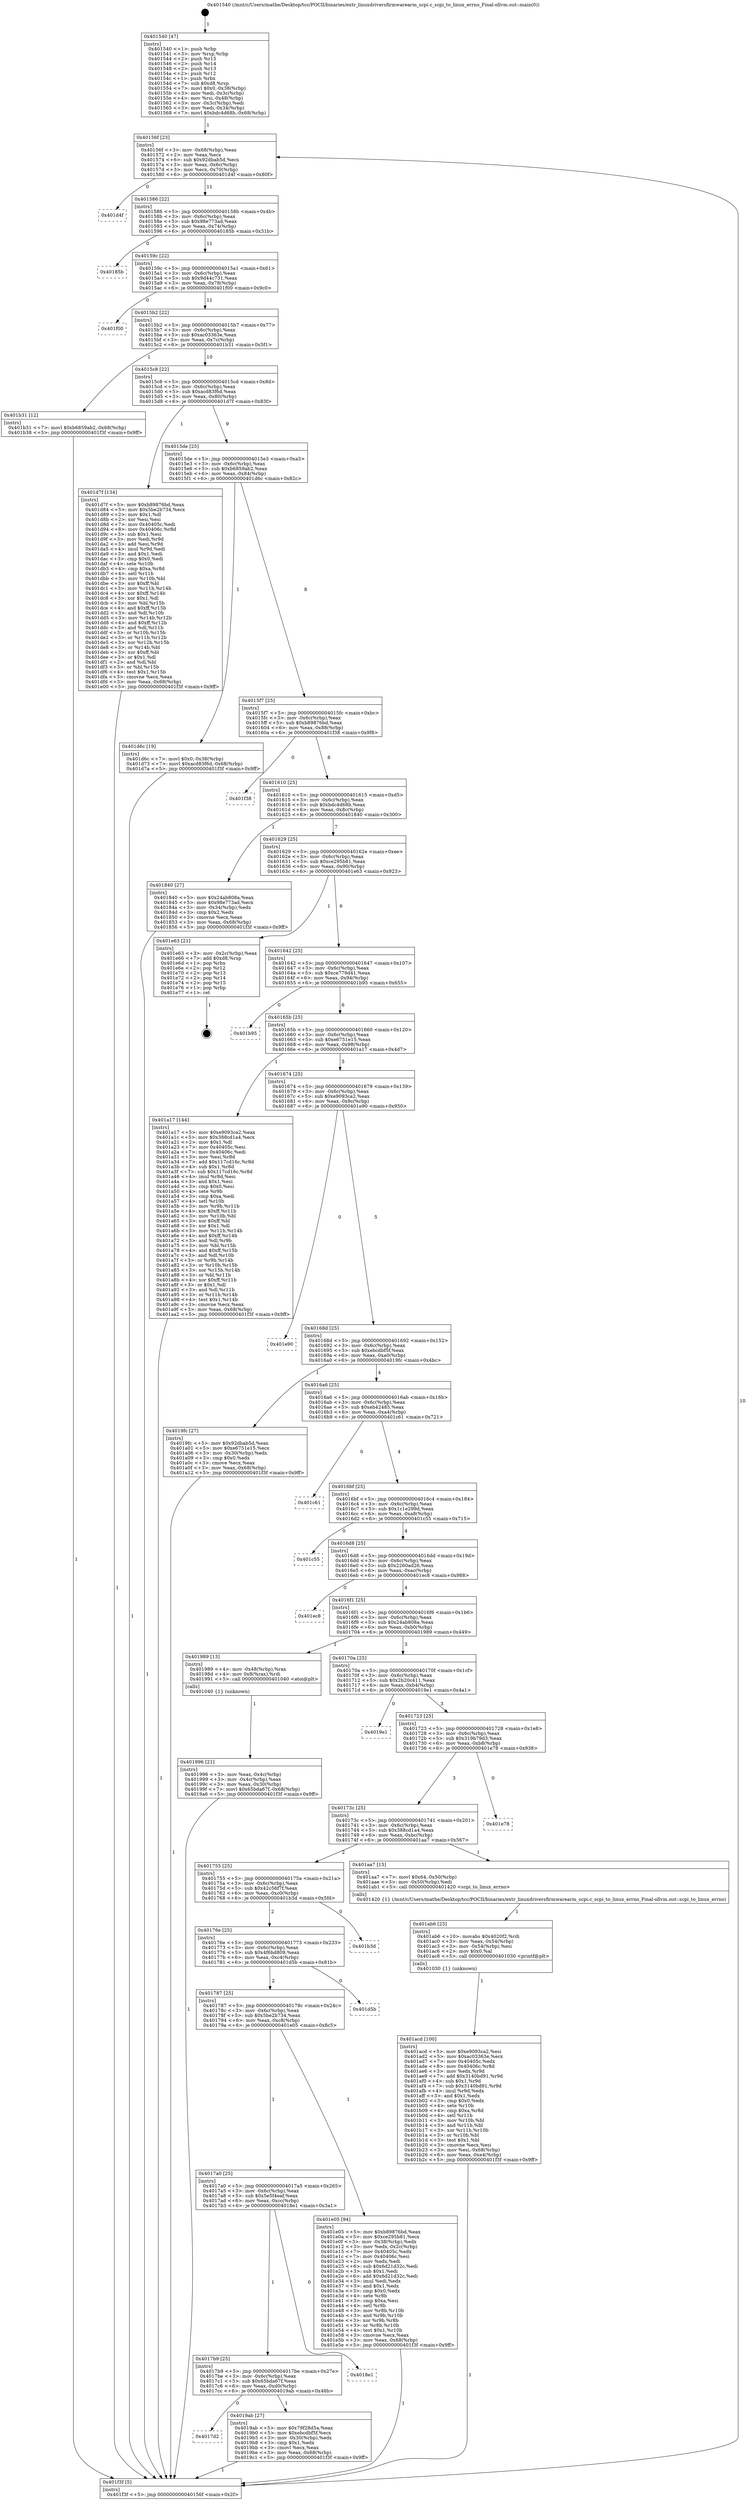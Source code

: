 digraph "0x401540" {
  label = "0x401540 (/mnt/c/Users/mathe/Desktop/tcc/POCII/binaries/extr_linuxdriversfirmwarearm_scpi.c_scpi_to_linux_errno_Final-ollvm.out::main(0))"
  labelloc = "t"
  node[shape=record]

  Entry [label="",width=0.3,height=0.3,shape=circle,fillcolor=black,style=filled]
  "0x40156f" [label="{
     0x40156f [23]\l
     | [instrs]\l
     &nbsp;&nbsp;0x40156f \<+3\>: mov -0x68(%rbp),%eax\l
     &nbsp;&nbsp;0x401572 \<+2\>: mov %eax,%ecx\l
     &nbsp;&nbsp;0x401574 \<+6\>: sub $0x92dbab5d,%ecx\l
     &nbsp;&nbsp;0x40157a \<+3\>: mov %eax,-0x6c(%rbp)\l
     &nbsp;&nbsp;0x40157d \<+3\>: mov %ecx,-0x70(%rbp)\l
     &nbsp;&nbsp;0x401580 \<+6\>: je 0000000000401d4f \<main+0x80f\>\l
  }"]
  "0x401d4f" [label="{
     0x401d4f\l
  }", style=dashed]
  "0x401586" [label="{
     0x401586 [22]\l
     | [instrs]\l
     &nbsp;&nbsp;0x401586 \<+5\>: jmp 000000000040158b \<main+0x4b\>\l
     &nbsp;&nbsp;0x40158b \<+3\>: mov -0x6c(%rbp),%eax\l
     &nbsp;&nbsp;0x40158e \<+5\>: sub $0x98e773ad,%eax\l
     &nbsp;&nbsp;0x401593 \<+3\>: mov %eax,-0x74(%rbp)\l
     &nbsp;&nbsp;0x401596 \<+6\>: je 000000000040185b \<main+0x31b\>\l
  }"]
  Exit [label="",width=0.3,height=0.3,shape=circle,fillcolor=black,style=filled,peripheries=2]
  "0x40185b" [label="{
     0x40185b\l
  }", style=dashed]
  "0x40159c" [label="{
     0x40159c [22]\l
     | [instrs]\l
     &nbsp;&nbsp;0x40159c \<+5\>: jmp 00000000004015a1 \<main+0x61\>\l
     &nbsp;&nbsp;0x4015a1 \<+3\>: mov -0x6c(%rbp),%eax\l
     &nbsp;&nbsp;0x4015a4 \<+5\>: sub $0x9d44c731,%eax\l
     &nbsp;&nbsp;0x4015a9 \<+3\>: mov %eax,-0x78(%rbp)\l
     &nbsp;&nbsp;0x4015ac \<+6\>: je 0000000000401f00 \<main+0x9c0\>\l
  }"]
  "0x401acd" [label="{
     0x401acd [100]\l
     | [instrs]\l
     &nbsp;&nbsp;0x401acd \<+5\>: mov $0xe9093ca2,%esi\l
     &nbsp;&nbsp;0x401ad2 \<+5\>: mov $0xac03363e,%ecx\l
     &nbsp;&nbsp;0x401ad7 \<+7\>: mov 0x40405c,%edx\l
     &nbsp;&nbsp;0x401ade \<+8\>: mov 0x40406c,%r8d\l
     &nbsp;&nbsp;0x401ae6 \<+3\>: mov %edx,%r9d\l
     &nbsp;&nbsp;0x401ae9 \<+7\>: add $0x3140bd91,%r9d\l
     &nbsp;&nbsp;0x401af0 \<+4\>: sub $0x1,%r9d\l
     &nbsp;&nbsp;0x401af4 \<+7\>: sub $0x3140bd91,%r9d\l
     &nbsp;&nbsp;0x401afb \<+4\>: imul %r9d,%edx\l
     &nbsp;&nbsp;0x401aff \<+3\>: and $0x1,%edx\l
     &nbsp;&nbsp;0x401b02 \<+3\>: cmp $0x0,%edx\l
     &nbsp;&nbsp;0x401b05 \<+4\>: sete %r10b\l
     &nbsp;&nbsp;0x401b09 \<+4\>: cmp $0xa,%r8d\l
     &nbsp;&nbsp;0x401b0d \<+4\>: setl %r11b\l
     &nbsp;&nbsp;0x401b11 \<+3\>: mov %r10b,%bl\l
     &nbsp;&nbsp;0x401b14 \<+3\>: and %r11b,%bl\l
     &nbsp;&nbsp;0x401b17 \<+3\>: xor %r11b,%r10b\l
     &nbsp;&nbsp;0x401b1a \<+3\>: or %r10b,%bl\l
     &nbsp;&nbsp;0x401b1d \<+3\>: test $0x1,%bl\l
     &nbsp;&nbsp;0x401b20 \<+3\>: cmovne %ecx,%esi\l
     &nbsp;&nbsp;0x401b23 \<+3\>: mov %esi,-0x68(%rbp)\l
     &nbsp;&nbsp;0x401b26 \<+6\>: mov %eax,-0xe4(%rbp)\l
     &nbsp;&nbsp;0x401b2c \<+5\>: jmp 0000000000401f3f \<main+0x9ff\>\l
  }"]
  "0x401f00" [label="{
     0x401f00\l
  }", style=dashed]
  "0x4015b2" [label="{
     0x4015b2 [22]\l
     | [instrs]\l
     &nbsp;&nbsp;0x4015b2 \<+5\>: jmp 00000000004015b7 \<main+0x77\>\l
     &nbsp;&nbsp;0x4015b7 \<+3\>: mov -0x6c(%rbp),%eax\l
     &nbsp;&nbsp;0x4015ba \<+5\>: sub $0xac03363e,%eax\l
     &nbsp;&nbsp;0x4015bf \<+3\>: mov %eax,-0x7c(%rbp)\l
     &nbsp;&nbsp;0x4015c2 \<+6\>: je 0000000000401b31 \<main+0x5f1\>\l
  }"]
  "0x401ab6" [label="{
     0x401ab6 [23]\l
     | [instrs]\l
     &nbsp;&nbsp;0x401ab6 \<+10\>: movabs $0x4020f2,%rdi\l
     &nbsp;&nbsp;0x401ac0 \<+3\>: mov %eax,-0x54(%rbp)\l
     &nbsp;&nbsp;0x401ac3 \<+3\>: mov -0x54(%rbp),%esi\l
     &nbsp;&nbsp;0x401ac6 \<+2\>: mov $0x0,%al\l
     &nbsp;&nbsp;0x401ac8 \<+5\>: call 0000000000401030 \<printf@plt\>\l
     | [calls]\l
     &nbsp;&nbsp;0x401030 \{1\} (unknown)\l
  }"]
  "0x401b31" [label="{
     0x401b31 [12]\l
     | [instrs]\l
     &nbsp;&nbsp;0x401b31 \<+7\>: movl $0xb6859ab2,-0x68(%rbp)\l
     &nbsp;&nbsp;0x401b38 \<+5\>: jmp 0000000000401f3f \<main+0x9ff\>\l
  }"]
  "0x4015c8" [label="{
     0x4015c8 [22]\l
     | [instrs]\l
     &nbsp;&nbsp;0x4015c8 \<+5\>: jmp 00000000004015cd \<main+0x8d\>\l
     &nbsp;&nbsp;0x4015cd \<+3\>: mov -0x6c(%rbp),%eax\l
     &nbsp;&nbsp;0x4015d0 \<+5\>: sub $0xacd83f6d,%eax\l
     &nbsp;&nbsp;0x4015d5 \<+3\>: mov %eax,-0x80(%rbp)\l
     &nbsp;&nbsp;0x4015d8 \<+6\>: je 0000000000401d7f \<main+0x83f\>\l
  }"]
  "0x4017d2" [label="{
     0x4017d2\l
  }", style=dashed]
  "0x401d7f" [label="{
     0x401d7f [134]\l
     | [instrs]\l
     &nbsp;&nbsp;0x401d7f \<+5\>: mov $0xb89876bd,%eax\l
     &nbsp;&nbsp;0x401d84 \<+5\>: mov $0x5be2b734,%ecx\l
     &nbsp;&nbsp;0x401d89 \<+2\>: mov $0x1,%dl\l
     &nbsp;&nbsp;0x401d8b \<+2\>: xor %esi,%esi\l
     &nbsp;&nbsp;0x401d8d \<+7\>: mov 0x40405c,%edi\l
     &nbsp;&nbsp;0x401d94 \<+8\>: mov 0x40406c,%r8d\l
     &nbsp;&nbsp;0x401d9c \<+3\>: sub $0x1,%esi\l
     &nbsp;&nbsp;0x401d9f \<+3\>: mov %edi,%r9d\l
     &nbsp;&nbsp;0x401da2 \<+3\>: add %esi,%r9d\l
     &nbsp;&nbsp;0x401da5 \<+4\>: imul %r9d,%edi\l
     &nbsp;&nbsp;0x401da9 \<+3\>: and $0x1,%edi\l
     &nbsp;&nbsp;0x401dac \<+3\>: cmp $0x0,%edi\l
     &nbsp;&nbsp;0x401daf \<+4\>: sete %r10b\l
     &nbsp;&nbsp;0x401db3 \<+4\>: cmp $0xa,%r8d\l
     &nbsp;&nbsp;0x401db7 \<+4\>: setl %r11b\l
     &nbsp;&nbsp;0x401dbb \<+3\>: mov %r10b,%bl\l
     &nbsp;&nbsp;0x401dbe \<+3\>: xor $0xff,%bl\l
     &nbsp;&nbsp;0x401dc1 \<+3\>: mov %r11b,%r14b\l
     &nbsp;&nbsp;0x401dc4 \<+4\>: xor $0xff,%r14b\l
     &nbsp;&nbsp;0x401dc8 \<+3\>: xor $0x1,%dl\l
     &nbsp;&nbsp;0x401dcb \<+3\>: mov %bl,%r15b\l
     &nbsp;&nbsp;0x401dce \<+4\>: and $0xff,%r15b\l
     &nbsp;&nbsp;0x401dd2 \<+3\>: and %dl,%r10b\l
     &nbsp;&nbsp;0x401dd5 \<+3\>: mov %r14b,%r12b\l
     &nbsp;&nbsp;0x401dd8 \<+4\>: and $0xff,%r12b\l
     &nbsp;&nbsp;0x401ddc \<+3\>: and %dl,%r11b\l
     &nbsp;&nbsp;0x401ddf \<+3\>: or %r10b,%r15b\l
     &nbsp;&nbsp;0x401de2 \<+3\>: or %r11b,%r12b\l
     &nbsp;&nbsp;0x401de5 \<+3\>: xor %r12b,%r15b\l
     &nbsp;&nbsp;0x401de8 \<+3\>: or %r14b,%bl\l
     &nbsp;&nbsp;0x401deb \<+3\>: xor $0xff,%bl\l
     &nbsp;&nbsp;0x401dee \<+3\>: or $0x1,%dl\l
     &nbsp;&nbsp;0x401df1 \<+2\>: and %dl,%bl\l
     &nbsp;&nbsp;0x401df3 \<+3\>: or %bl,%r15b\l
     &nbsp;&nbsp;0x401df6 \<+4\>: test $0x1,%r15b\l
     &nbsp;&nbsp;0x401dfa \<+3\>: cmovne %ecx,%eax\l
     &nbsp;&nbsp;0x401dfd \<+3\>: mov %eax,-0x68(%rbp)\l
     &nbsp;&nbsp;0x401e00 \<+5\>: jmp 0000000000401f3f \<main+0x9ff\>\l
  }"]
  "0x4015de" [label="{
     0x4015de [25]\l
     | [instrs]\l
     &nbsp;&nbsp;0x4015de \<+5\>: jmp 00000000004015e3 \<main+0xa3\>\l
     &nbsp;&nbsp;0x4015e3 \<+3\>: mov -0x6c(%rbp),%eax\l
     &nbsp;&nbsp;0x4015e6 \<+5\>: sub $0xb6859ab2,%eax\l
     &nbsp;&nbsp;0x4015eb \<+6\>: mov %eax,-0x84(%rbp)\l
     &nbsp;&nbsp;0x4015f1 \<+6\>: je 0000000000401d6c \<main+0x82c\>\l
  }"]
  "0x4019ab" [label="{
     0x4019ab [27]\l
     | [instrs]\l
     &nbsp;&nbsp;0x4019ab \<+5\>: mov $0x79f28d5a,%eax\l
     &nbsp;&nbsp;0x4019b0 \<+5\>: mov $0xebcdbf5f,%ecx\l
     &nbsp;&nbsp;0x4019b5 \<+3\>: mov -0x30(%rbp),%edx\l
     &nbsp;&nbsp;0x4019b8 \<+3\>: cmp $0x1,%edx\l
     &nbsp;&nbsp;0x4019bb \<+3\>: cmovl %ecx,%eax\l
     &nbsp;&nbsp;0x4019be \<+3\>: mov %eax,-0x68(%rbp)\l
     &nbsp;&nbsp;0x4019c1 \<+5\>: jmp 0000000000401f3f \<main+0x9ff\>\l
  }"]
  "0x401d6c" [label="{
     0x401d6c [19]\l
     | [instrs]\l
     &nbsp;&nbsp;0x401d6c \<+7\>: movl $0x0,-0x38(%rbp)\l
     &nbsp;&nbsp;0x401d73 \<+7\>: movl $0xacd83f6d,-0x68(%rbp)\l
     &nbsp;&nbsp;0x401d7a \<+5\>: jmp 0000000000401f3f \<main+0x9ff\>\l
  }"]
  "0x4015f7" [label="{
     0x4015f7 [25]\l
     | [instrs]\l
     &nbsp;&nbsp;0x4015f7 \<+5\>: jmp 00000000004015fc \<main+0xbc\>\l
     &nbsp;&nbsp;0x4015fc \<+3\>: mov -0x6c(%rbp),%eax\l
     &nbsp;&nbsp;0x4015ff \<+5\>: sub $0xb89876bd,%eax\l
     &nbsp;&nbsp;0x401604 \<+6\>: mov %eax,-0x88(%rbp)\l
     &nbsp;&nbsp;0x40160a \<+6\>: je 0000000000401f38 \<main+0x9f8\>\l
  }"]
  "0x4017b9" [label="{
     0x4017b9 [25]\l
     | [instrs]\l
     &nbsp;&nbsp;0x4017b9 \<+5\>: jmp 00000000004017be \<main+0x27e\>\l
     &nbsp;&nbsp;0x4017be \<+3\>: mov -0x6c(%rbp),%eax\l
     &nbsp;&nbsp;0x4017c1 \<+5\>: sub $0x65bda67f,%eax\l
     &nbsp;&nbsp;0x4017c6 \<+6\>: mov %eax,-0xd0(%rbp)\l
     &nbsp;&nbsp;0x4017cc \<+6\>: je 00000000004019ab \<main+0x46b\>\l
  }"]
  "0x401f38" [label="{
     0x401f38\l
  }", style=dashed]
  "0x401610" [label="{
     0x401610 [25]\l
     | [instrs]\l
     &nbsp;&nbsp;0x401610 \<+5\>: jmp 0000000000401615 \<main+0xd5\>\l
     &nbsp;&nbsp;0x401615 \<+3\>: mov -0x6c(%rbp),%eax\l
     &nbsp;&nbsp;0x401618 \<+5\>: sub $0xbdc4d68b,%eax\l
     &nbsp;&nbsp;0x40161d \<+6\>: mov %eax,-0x8c(%rbp)\l
     &nbsp;&nbsp;0x401623 \<+6\>: je 0000000000401840 \<main+0x300\>\l
  }"]
  "0x4018e1" [label="{
     0x4018e1\l
  }", style=dashed]
  "0x401840" [label="{
     0x401840 [27]\l
     | [instrs]\l
     &nbsp;&nbsp;0x401840 \<+5\>: mov $0x24ab808a,%eax\l
     &nbsp;&nbsp;0x401845 \<+5\>: mov $0x98e773ad,%ecx\l
     &nbsp;&nbsp;0x40184a \<+3\>: mov -0x34(%rbp),%edx\l
     &nbsp;&nbsp;0x40184d \<+3\>: cmp $0x2,%edx\l
     &nbsp;&nbsp;0x401850 \<+3\>: cmovne %ecx,%eax\l
     &nbsp;&nbsp;0x401853 \<+3\>: mov %eax,-0x68(%rbp)\l
     &nbsp;&nbsp;0x401856 \<+5\>: jmp 0000000000401f3f \<main+0x9ff\>\l
  }"]
  "0x401629" [label="{
     0x401629 [25]\l
     | [instrs]\l
     &nbsp;&nbsp;0x401629 \<+5\>: jmp 000000000040162e \<main+0xee\>\l
     &nbsp;&nbsp;0x40162e \<+3\>: mov -0x6c(%rbp),%eax\l
     &nbsp;&nbsp;0x401631 \<+5\>: sub $0xce295b81,%eax\l
     &nbsp;&nbsp;0x401636 \<+6\>: mov %eax,-0x90(%rbp)\l
     &nbsp;&nbsp;0x40163c \<+6\>: je 0000000000401e63 \<main+0x923\>\l
  }"]
  "0x401f3f" [label="{
     0x401f3f [5]\l
     | [instrs]\l
     &nbsp;&nbsp;0x401f3f \<+5\>: jmp 000000000040156f \<main+0x2f\>\l
  }"]
  "0x401540" [label="{
     0x401540 [47]\l
     | [instrs]\l
     &nbsp;&nbsp;0x401540 \<+1\>: push %rbp\l
     &nbsp;&nbsp;0x401541 \<+3\>: mov %rsp,%rbp\l
     &nbsp;&nbsp;0x401544 \<+2\>: push %r15\l
     &nbsp;&nbsp;0x401546 \<+2\>: push %r14\l
     &nbsp;&nbsp;0x401548 \<+2\>: push %r13\l
     &nbsp;&nbsp;0x40154a \<+2\>: push %r12\l
     &nbsp;&nbsp;0x40154c \<+1\>: push %rbx\l
     &nbsp;&nbsp;0x40154d \<+7\>: sub $0xd8,%rsp\l
     &nbsp;&nbsp;0x401554 \<+7\>: movl $0x0,-0x38(%rbp)\l
     &nbsp;&nbsp;0x40155b \<+3\>: mov %edi,-0x3c(%rbp)\l
     &nbsp;&nbsp;0x40155e \<+4\>: mov %rsi,-0x48(%rbp)\l
     &nbsp;&nbsp;0x401562 \<+3\>: mov -0x3c(%rbp),%edi\l
     &nbsp;&nbsp;0x401565 \<+3\>: mov %edi,-0x34(%rbp)\l
     &nbsp;&nbsp;0x401568 \<+7\>: movl $0xbdc4d68b,-0x68(%rbp)\l
  }"]
  "0x4017a0" [label="{
     0x4017a0 [25]\l
     | [instrs]\l
     &nbsp;&nbsp;0x4017a0 \<+5\>: jmp 00000000004017a5 \<main+0x265\>\l
     &nbsp;&nbsp;0x4017a5 \<+3\>: mov -0x6c(%rbp),%eax\l
     &nbsp;&nbsp;0x4017a8 \<+5\>: sub $0x5e5f4eaf,%eax\l
     &nbsp;&nbsp;0x4017ad \<+6\>: mov %eax,-0xcc(%rbp)\l
     &nbsp;&nbsp;0x4017b3 \<+6\>: je 00000000004018e1 \<main+0x3a1\>\l
  }"]
  "0x401e63" [label="{
     0x401e63 [21]\l
     | [instrs]\l
     &nbsp;&nbsp;0x401e63 \<+3\>: mov -0x2c(%rbp),%eax\l
     &nbsp;&nbsp;0x401e66 \<+7\>: add $0xd8,%rsp\l
     &nbsp;&nbsp;0x401e6d \<+1\>: pop %rbx\l
     &nbsp;&nbsp;0x401e6e \<+2\>: pop %r12\l
     &nbsp;&nbsp;0x401e70 \<+2\>: pop %r13\l
     &nbsp;&nbsp;0x401e72 \<+2\>: pop %r14\l
     &nbsp;&nbsp;0x401e74 \<+2\>: pop %r15\l
     &nbsp;&nbsp;0x401e76 \<+1\>: pop %rbp\l
     &nbsp;&nbsp;0x401e77 \<+1\>: ret\l
  }"]
  "0x401642" [label="{
     0x401642 [25]\l
     | [instrs]\l
     &nbsp;&nbsp;0x401642 \<+5\>: jmp 0000000000401647 \<main+0x107\>\l
     &nbsp;&nbsp;0x401647 \<+3\>: mov -0x6c(%rbp),%eax\l
     &nbsp;&nbsp;0x40164a \<+5\>: sub $0xce779d41,%eax\l
     &nbsp;&nbsp;0x40164f \<+6\>: mov %eax,-0x94(%rbp)\l
     &nbsp;&nbsp;0x401655 \<+6\>: je 0000000000401b95 \<main+0x655\>\l
  }"]
  "0x401e05" [label="{
     0x401e05 [94]\l
     | [instrs]\l
     &nbsp;&nbsp;0x401e05 \<+5\>: mov $0xb89876bd,%eax\l
     &nbsp;&nbsp;0x401e0a \<+5\>: mov $0xce295b81,%ecx\l
     &nbsp;&nbsp;0x401e0f \<+3\>: mov -0x38(%rbp),%edx\l
     &nbsp;&nbsp;0x401e12 \<+3\>: mov %edx,-0x2c(%rbp)\l
     &nbsp;&nbsp;0x401e15 \<+7\>: mov 0x40405c,%edx\l
     &nbsp;&nbsp;0x401e1c \<+7\>: mov 0x40406c,%esi\l
     &nbsp;&nbsp;0x401e23 \<+2\>: mov %edx,%edi\l
     &nbsp;&nbsp;0x401e25 \<+6\>: sub $0x6d21d32c,%edi\l
     &nbsp;&nbsp;0x401e2b \<+3\>: sub $0x1,%edi\l
     &nbsp;&nbsp;0x401e2e \<+6\>: add $0x6d21d32c,%edi\l
     &nbsp;&nbsp;0x401e34 \<+3\>: imul %edi,%edx\l
     &nbsp;&nbsp;0x401e37 \<+3\>: and $0x1,%edx\l
     &nbsp;&nbsp;0x401e3a \<+3\>: cmp $0x0,%edx\l
     &nbsp;&nbsp;0x401e3d \<+4\>: sete %r8b\l
     &nbsp;&nbsp;0x401e41 \<+3\>: cmp $0xa,%esi\l
     &nbsp;&nbsp;0x401e44 \<+4\>: setl %r9b\l
     &nbsp;&nbsp;0x401e48 \<+3\>: mov %r8b,%r10b\l
     &nbsp;&nbsp;0x401e4b \<+3\>: and %r9b,%r10b\l
     &nbsp;&nbsp;0x401e4e \<+3\>: xor %r9b,%r8b\l
     &nbsp;&nbsp;0x401e51 \<+3\>: or %r8b,%r10b\l
     &nbsp;&nbsp;0x401e54 \<+4\>: test $0x1,%r10b\l
     &nbsp;&nbsp;0x401e58 \<+3\>: cmovne %ecx,%eax\l
     &nbsp;&nbsp;0x401e5b \<+3\>: mov %eax,-0x68(%rbp)\l
     &nbsp;&nbsp;0x401e5e \<+5\>: jmp 0000000000401f3f \<main+0x9ff\>\l
  }"]
  "0x401b95" [label="{
     0x401b95\l
  }", style=dashed]
  "0x40165b" [label="{
     0x40165b [25]\l
     | [instrs]\l
     &nbsp;&nbsp;0x40165b \<+5\>: jmp 0000000000401660 \<main+0x120\>\l
     &nbsp;&nbsp;0x401660 \<+3\>: mov -0x6c(%rbp),%eax\l
     &nbsp;&nbsp;0x401663 \<+5\>: sub $0xe6751e15,%eax\l
     &nbsp;&nbsp;0x401668 \<+6\>: mov %eax,-0x98(%rbp)\l
     &nbsp;&nbsp;0x40166e \<+6\>: je 0000000000401a17 \<main+0x4d7\>\l
  }"]
  "0x401787" [label="{
     0x401787 [25]\l
     | [instrs]\l
     &nbsp;&nbsp;0x401787 \<+5\>: jmp 000000000040178c \<main+0x24c\>\l
     &nbsp;&nbsp;0x40178c \<+3\>: mov -0x6c(%rbp),%eax\l
     &nbsp;&nbsp;0x40178f \<+5\>: sub $0x5be2b734,%eax\l
     &nbsp;&nbsp;0x401794 \<+6\>: mov %eax,-0xc8(%rbp)\l
     &nbsp;&nbsp;0x40179a \<+6\>: je 0000000000401e05 \<main+0x8c5\>\l
  }"]
  "0x401a17" [label="{
     0x401a17 [144]\l
     | [instrs]\l
     &nbsp;&nbsp;0x401a17 \<+5\>: mov $0xe9093ca2,%eax\l
     &nbsp;&nbsp;0x401a1c \<+5\>: mov $0x388cd1a4,%ecx\l
     &nbsp;&nbsp;0x401a21 \<+2\>: mov $0x1,%dl\l
     &nbsp;&nbsp;0x401a23 \<+7\>: mov 0x40405c,%esi\l
     &nbsp;&nbsp;0x401a2a \<+7\>: mov 0x40406c,%edi\l
     &nbsp;&nbsp;0x401a31 \<+3\>: mov %esi,%r8d\l
     &nbsp;&nbsp;0x401a34 \<+7\>: add $0x117cd16c,%r8d\l
     &nbsp;&nbsp;0x401a3b \<+4\>: sub $0x1,%r8d\l
     &nbsp;&nbsp;0x401a3f \<+7\>: sub $0x117cd16c,%r8d\l
     &nbsp;&nbsp;0x401a46 \<+4\>: imul %r8d,%esi\l
     &nbsp;&nbsp;0x401a4a \<+3\>: and $0x1,%esi\l
     &nbsp;&nbsp;0x401a4d \<+3\>: cmp $0x0,%esi\l
     &nbsp;&nbsp;0x401a50 \<+4\>: sete %r9b\l
     &nbsp;&nbsp;0x401a54 \<+3\>: cmp $0xa,%edi\l
     &nbsp;&nbsp;0x401a57 \<+4\>: setl %r10b\l
     &nbsp;&nbsp;0x401a5b \<+3\>: mov %r9b,%r11b\l
     &nbsp;&nbsp;0x401a5e \<+4\>: xor $0xff,%r11b\l
     &nbsp;&nbsp;0x401a62 \<+3\>: mov %r10b,%bl\l
     &nbsp;&nbsp;0x401a65 \<+3\>: xor $0xff,%bl\l
     &nbsp;&nbsp;0x401a68 \<+3\>: xor $0x1,%dl\l
     &nbsp;&nbsp;0x401a6b \<+3\>: mov %r11b,%r14b\l
     &nbsp;&nbsp;0x401a6e \<+4\>: and $0xff,%r14b\l
     &nbsp;&nbsp;0x401a72 \<+3\>: and %dl,%r9b\l
     &nbsp;&nbsp;0x401a75 \<+3\>: mov %bl,%r15b\l
     &nbsp;&nbsp;0x401a78 \<+4\>: and $0xff,%r15b\l
     &nbsp;&nbsp;0x401a7c \<+3\>: and %dl,%r10b\l
     &nbsp;&nbsp;0x401a7f \<+3\>: or %r9b,%r14b\l
     &nbsp;&nbsp;0x401a82 \<+3\>: or %r10b,%r15b\l
     &nbsp;&nbsp;0x401a85 \<+3\>: xor %r15b,%r14b\l
     &nbsp;&nbsp;0x401a88 \<+3\>: or %bl,%r11b\l
     &nbsp;&nbsp;0x401a8b \<+4\>: xor $0xff,%r11b\l
     &nbsp;&nbsp;0x401a8f \<+3\>: or $0x1,%dl\l
     &nbsp;&nbsp;0x401a92 \<+3\>: and %dl,%r11b\l
     &nbsp;&nbsp;0x401a95 \<+3\>: or %r11b,%r14b\l
     &nbsp;&nbsp;0x401a98 \<+4\>: test $0x1,%r14b\l
     &nbsp;&nbsp;0x401a9c \<+3\>: cmovne %ecx,%eax\l
     &nbsp;&nbsp;0x401a9f \<+3\>: mov %eax,-0x68(%rbp)\l
     &nbsp;&nbsp;0x401aa2 \<+5\>: jmp 0000000000401f3f \<main+0x9ff\>\l
  }"]
  "0x401674" [label="{
     0x401674 [25]\l
     | [instrs]\l
     &nbsp;&nbsp;0x401674 \<+5\>: jmp 0000000000401679 \<main+0x139\>\l
     &nbsp;&nbsp;0x401679 \<+3\>: mov -0x6c(%rbp),%eax\l
     &nbsp;&nbsp;0x40167c \<+5\>: sub $0xe9093ca2,%eax\l
     &nbsp;&nbsp;0x401681 \<+6\>: mov %eax,-0x9c(%rbp)\l
     &nbsp;&nbsp;0x401687 \<+6\>: je 0000000000401e90 \<main+0x950\>\l
  }"]
  "0x401d5b" [label="{
     0x401d5b\l
  }", style=dashed]
  "0x401e90" [label="{
     0x401e90\l
  }", style=dashed]
  "0x40168d" [label="{
     0x40168d [25]\l
     | [instrs]\l
     &nbsp;&nbsp;0x40168d \<+5\>: jmp 0000000000401692 \<main+0x152\>\l
     &nbsp;&nbsp;0x401692 \<+3\>: mov -0x6c(%rbp),%eax\l
     &nbsp;&nbsp;0x401695 \<+5\>: sub $0xebcdbf5f,%eax\l
     &nbsp;&nbsp;0x40169a \<+6\>: mov %eax,-0xa0(%rbp)\l
     &nbsp;&nbsp;0x4016a0 \<+6\>: je 00000000004019fc \<main+0x4bc\>\l
  }"]
  "0x40176e" [label="{
     0x40176e [25]\l
     | [instrs]\l
     &nbsp;&nbsp;0x40176e \<+5\>: jmp 0000000000401773 \<main+0x233\>\l
     &nbsp;&nbsp;0x401773 \<+3\>: mov -0x6c(%rbp),%eax\l
     &nbsp;&nbsp;0x401776 \<+5\>: sub $0x4f6bd809,%eax\l
     &nbsp;&nbsp;0x40177b \<+6\>: mov %eax,-0xc4(%rbp)\l
     &nbsp;&nbsp;0x401781 \<+6\>: je 0000000000401d5b \<main+0x81b\>\l
  }"]
  "0x4019fc" [label="{
     0x4019fc [27]\l
     | [instrs]\l
     &nbsp;&nbsp;0x4019fc \<+5\>: mov $0x92dbab5d,%eax\l
     &nbsp;&nbsp;0x401a01 \<+5\>: mov $0xe6751e15,%ecx\l
     &nbsp;&nbsp;0x401a06 \<+3\>: mov -0x30(%rbp),%edx\l
     &nbsp;&nbsp;0x401a09 \<+3\>: cmp $0x0,%edx\l
     &nbsp;&nbsp;0x401a0c \<+3\>: cmove %ecx,%eax\l
     &nbsp;&nbsp;0x401a0f \<+3\>: mov %eax,-0x68(%rbp)\l
     &nbsp;&nbsp;0x401a12 \<+5\>: jmp 0000000000401f3f \<main+0x9ff\>\l
  }"]
  "0x4016a6" [label="{
     0x4016a6 [25]\l
     | [instrs]\l
     &nbsp;&nbsp;0x4016a6 \<+5\>: jmp 00000000004016ab \<main+0x16b\>\l
     &nbsp;&nbsp;0x4016ab \<+3\>: mov -0x6c(%rbp),%eax\l
     &nbsp;&nbsp;0x4016ae \<+5\>: sub $0xeb42485,%eax\l
     &nbsp;&nbsp;0x4016b3 \<+6\>: mov %eax,-0xa4(%rbp)\l
     &nbsp;&nbsp;0x4016b9 \<+6\>: je 0000000000401c61 \<main+0x721\>\l
  }"]
  "0x401b3d" [label="{
     0x401b3d\l
  }", style=dashed]
  "0x401c61" [label="{
     0x401c61\l
  }", style=dashed]
  "0x4016bf" [label="{
     0x4016bf [25]\l
     | [instrs]\l
     &nbsp;&nbsp;0x4016bf \<+5\>: jmp 00000000004016c4 \<main+0x184\>\l
     &nbsp;&nbsp;0x4016c4 \<+3\>: mov -0x6c(%rbp),%eax\l
     &nbsp;&nbsp;0x4016c7 \<+5\>: sub $0x1c1e299d,%eax\l
     &nbsp;&nbsp;0x4016cc \<+6\>: mov %eax,-0xa8(%rbp)\l
     &nbsp;&nbsp;0x4016d2 \<+6\>: je 0000000000401c55 \<main+0x715\>\l
  }"]
  "0x401755" [label="{
     0x401755 [25]\l
     | [instrs]\l
     &nbsp;&nbsp;0x401755 \<+5\>: jmp 000000000040175a \<main+0x21a\>\l
     &nbsp;&nbsp;0x40175a \<+3\>: mov -0x6c(%rbp),%eax\l
     &nbsp;&nbsp;0x40175d \<+5\>: sub $0x42c56f7f,%eax\l
     &nbsp;&nbsp;0x401762 \<+6\>: mov %eax,-0xc0(%rbp)\l
     &nbsp;&nbsp;0x401768 \<+6\>: je 0000000000401b3d \<main+0x5fd\>\l
  }"]
  "0x401c55" [label="{
     0x401c55\l
  }", style=dashed]
  "0x4016d8" [label="{
     0x4016d8 [25]\l
     | [instrs]\l
     &nbsp;&nbsp;0x4016d8 \<+5\>: jmp 00000000004016dd \<main+0x19d\>\l
     &nbsp;&nbsp;0x4016dd \<+3\>: mov -0x6c(%rbp),%eax\l
     &nbsp;&nbsp;0x4016e0 \<+5\>: sub $0x2260ad26,%eax\l
     &nbsp;&nbsp;0x4016e5 \<+6\>: mov %eax,-0xac(%rbp)\l
     &nbsp;&nbsp;0x4016eb \<+6\>: je 0000000000401ec8 \<main+0x988\>\l
  }"]
  "0x401aa7" [label="{
     0x401aa7 [15]\l
     | [instrs]\l
     &nbsp;&nbsp;0x401aa7 \<+7\>: movl $0x64,-0x50(%rbp)\l
     &nbsp;&nbsp;0x401aae \<+3\>: mov -0x50(%rbp),%edi\l
     &nbsp;&nbsp;0x401ab1 \<+5\>: call 0000000000401420 \<scpi_to_linux_errno\>\l
     | [calls]\l
     &nbsp;&nbsp;0x401420 \{1\} (/mnt/c/Users/mathe/Desktop/tcc/POCII/binaries/extr_linuxdriversfirmwarearm_scpi.c_scpi_to_linux_errno_Final-ollvm.out::scpi_to_linux_errno)\l
  }"]
  "0x401ec8" [label="{
     0x401ec8\l
  }", style=dashed]
  "0x4016f1" [label="{
     0x4016f1 [25]\l
     | [instrs]\l
     &nbsp;&nbsp;0x4016f1 \<+5\>: jmp 00000000004016f6 \<main+0x1b6\>\l
     &nbsp;&nbsp;0x4016f6 \<+3\>: mov -0x6c(%rbp),%eax\l
     &nbsp;&nbsp;0x4016f9 \<+5\>: sub $0x24ab808a,%eax\l
     &nbsp;&nbsp;0x4016fe \<+6\>: mov %eax,-0xb0(%rbp)\l
     &nbsp;&nbsp;0x401704 \<+6\>: je 0000000000401989 \<main+0x449\>\l
  }"]
  "0x40173c" [label="{
     0x40173c [25]\l
     | [instrs]\l
     &nbsp;&nbsp;0x40173c \<+5\>: jmp 0000000000401741 \<main+0x201\>\l
     &nbsp;&nbsp;0x401741 \<+3\>: mov -0x6c(%rbp),%eax\l
     &nbsp;&nbsp;0x401744 \<+5\>: sub $0x388cd1a4,%eax\l
     &nbsp;&nbsp;0x401749 \<+6\>: mov %eax,-0xbc(%rbp)\l
     &nbsp;&nbsp;0x40174f \<+6\>: je 0000000000401aa7 \<main+0x567\>\l
  }"]
  "0x401989" [label="{
     0x401989 [13]\l
     | [instrs]\l
     &nbsp;&nbsp;0x401989 \<+4\>: mov -0x48(%rbp),%rax\l
     &nbsp;&nbsp;0x40198d \<+4\>: mov 0x8(%rax),%rdi\l
     &nbsp;&nbsp;0x401991 \<+5\>: call 0000000000401040 \<atoi@plt\>\l
     | [calls]\l
     &nbsp;&nbsp;0x401040 \{1\} (unknown)\l
  }"]
  "0x40170a" [label="{
     0x40170a [25]\l
     | [instrs]\l
     &nbsp;&nbsp;0x40170a \<+5\>: jmp 000000000040170f \<main+0x1cf\>\l
     &nbsp;&nbsp;0x40170f \<+3\>: mov -0x6c(%rbp),%eax\l
     &nbsp;&nbsp;0x401712 \<+5\>: sub $0x2b20c411,%eax\l
     &nbsp;&nbsp;0x401717 \<+6\>: mov %eax,-0xb4(%rbp)\l
     &nbsp;&nbsp;0x40171d \<+6\>: je 00000000004019e1 \<main+0x4a1\>\l
  }"]
  "0x401996" [label="{
     0x401996 [21]\l
     | [instrs]\l
     &nbsp;&nbsp;0x401996 \<+3\>: mov %eax,-0x4c(%rbp)\l
     &nbsp;&nbsp;0x401999 \<+3\>: mov -0x4c(%rbp),%eax\l
     &nbsp;&nbsp;0x40199c \<+3\>: mov %eax,-0x30(%rbp)\l
     &nbsp;&nbsp;0x40199f \<+7\>: movl $0x65bda67f,-0x68(%rbp)\l
     &nbsp;&nbsp;0x4019a6 \<+5\>: jmp 0000000000401f3f \<main+0x9ff\>\l
  }"]
  "0x401e78" [label="{
     0x401e78\l
  }", style=dashed]
  "0x4019e1" [label="{
     0x4019e1\l
  }", style=dashed]
  "0x401723" [label="{
     0x401723 [25]\l
     | [instrs]\l
     &nbsp;&nbsp;0x401723 \<+5\>: jmp 0000000000401728 \<main+0x1e8\>\l
     &nbsp;&nbsp;0x401728 \<+3\>: mov -0x6c(%rbp),%eax\l
     &nbsp;&nbsp;0x40172b \<+5\>: sub $0x319b79d3,%eax\l
     &nbsp;&nbsp;0x401730 \<+6\>: mov %eax,-0xb8(%rbp)\l
     &nbsp;&nbsp;0x401736 \<+6\>: je 0000000000401e78 \<main+0x938\>\l
  }"]
  Entry -> "0x401540" [label=" 1"]
  "0x40156f" -> "0x401d4f" [label=" 0"]
  "0x40156f" -> "0x401586" [label=" 11"]
  "0x401e63" -> Exit [label=" 1"]
  "0x401586" -> "0x40185b" [label=" 0"]
  "0x401586" -> "0x40159c" [label=" 11"]
  "0x401e05" -> "0x401f3f" [label=" 1"]
  "0x40159c" -> "0x401f00" [label=" 0"]
  "0x40159c" -> "0x4015b2" [label=" 11"]
  "0x401d7f" -> "0x401f3f" [label=" 1"]
  "0x4015b2" -> "0x401b31" [label=" 1"]
  "0x4015b2" -> "0x4015c8" [label=" 10"]
  "0x401d6c" -> "0x401f3f" [label=" 1"]
  "0x4015c8" -> "0x401d7f" [label=" 1"]
  "0x4015c8" -> "0x4015de" [label=" 9"]
  "0x401b31" -> "0x401f3f" [label=" 1"]
  "0x4015de" -> "0x401d6c" [label=" 1"]
  "0x4015de" -> "0x4015f7" [label=" 8"]
  "0x401acd" -> "0x401f3f" [label=" 1"]
  "0x4015f7" -> "0x401f38" [label=" 0"]
  "0x4015f7" -> "0x401610" [label=" 8"]
  "0x401aa7" -> "0x401ab6" [label=" 1"]
  "0x401610" -> "0x401840" [label=" 1"]
  "0x401610" -> "0x401629" [label=" 7"]
  "0x401840" -> "0x401f3f" [label=" 1"]
  "0x401540" -> "0x40156f" [label=" 1"]
  "0x401f3f" -> "0x40156f" [label=" 10"]
  "0x401a17" -> "0x401f3f" [label=" 1"]
  "0x401629" -> "0x401e63" [label=" 1"]
  "0x401629" -> "0x401642" [label=" 6"]
  "0x4019ab" -> "0x401f3f" [label=" 1"]
  "0x401642" -> "0x401b95" [label=" 0"]
  "0x401642" -> "0x40165b" [label=" 6"]
  "0x4017b9" -> "0x4017d2" [label=" 0"]
  "0x40165b" -> "0x401a17" [label=" 1"]
  "0x40165b" -> "0x401674" [label=" 5"]
  "0x401ab6" -> "0x401acd" [label=" 1"]
  "0x401674" -> "0x401e90" [label=" 0"]
  "0x401674" -> "0x40168d" [label=" 5"]
  "0x4017a0" -> "0x4017b9" [label=" 1"]
  "0x40168d" -> "0x4019fc" [label=" 1"]
  "0x40168d" -> "0x4016a6" [label=" 4"]
  "0x4019fc" -> "0x401f3f" [label=" 1"]
  "0x4016a6" -> "0x401c61" [label=" 0"]
  "0x4016a6" -> "0x4016bf" [label=" 4"]
  "0x401787" -> "0x4017a0" [label=" 1"]
  "0x4016bf" -> "0x401c55" [label=" 0"]
  "0x4016bf" -> "0x4016d8" [label=" 4"]
  "0x4017b9" -> "0x4019ab" [label=" 1"]
  "0x4016d8" -> "0x401ec8" [label=" 0"]
  "0x4016d8" -> "0x4016f1" [label=" 4"]
  "0x40176e" -> "0x401787" [label=" 2"]
  "0x4016f1" -> "0x401989" [label=" 1"]
  "0x4016f1" -> "0x40170a" [label=" 3"]
  "0x401989" -> "0x401996" [label=" 1"]
  "0x401996" -> "0x401f3f" [label=" 1"]
  "0x4017a0" -> "0x4018e1" [label=" 0"]
  "0x40170a" -> "0x4019e1" [label=" 0"]
  "0x40170a" -> "0x401723" [label=" 3"]
  "0x401755" -> "0x40176e" [label=" 2"]
  "0x401723" -> "0x401e78" [label=" 0"]
  "0x401723" -> "0x40173c" [label=" 3"]
  "0x40176e" -> "0x401d5b" [label=" 0"]
  "0x40173c" -> "0x401aa7" [label=" 1"]
  "0x40173c" -> "0x401755" [label=" 2"]
  "0x401787" -> "0x401e05" [label=" 1"]
  "0x401755" -> "0x401b3d" [label=" 0"]
}
